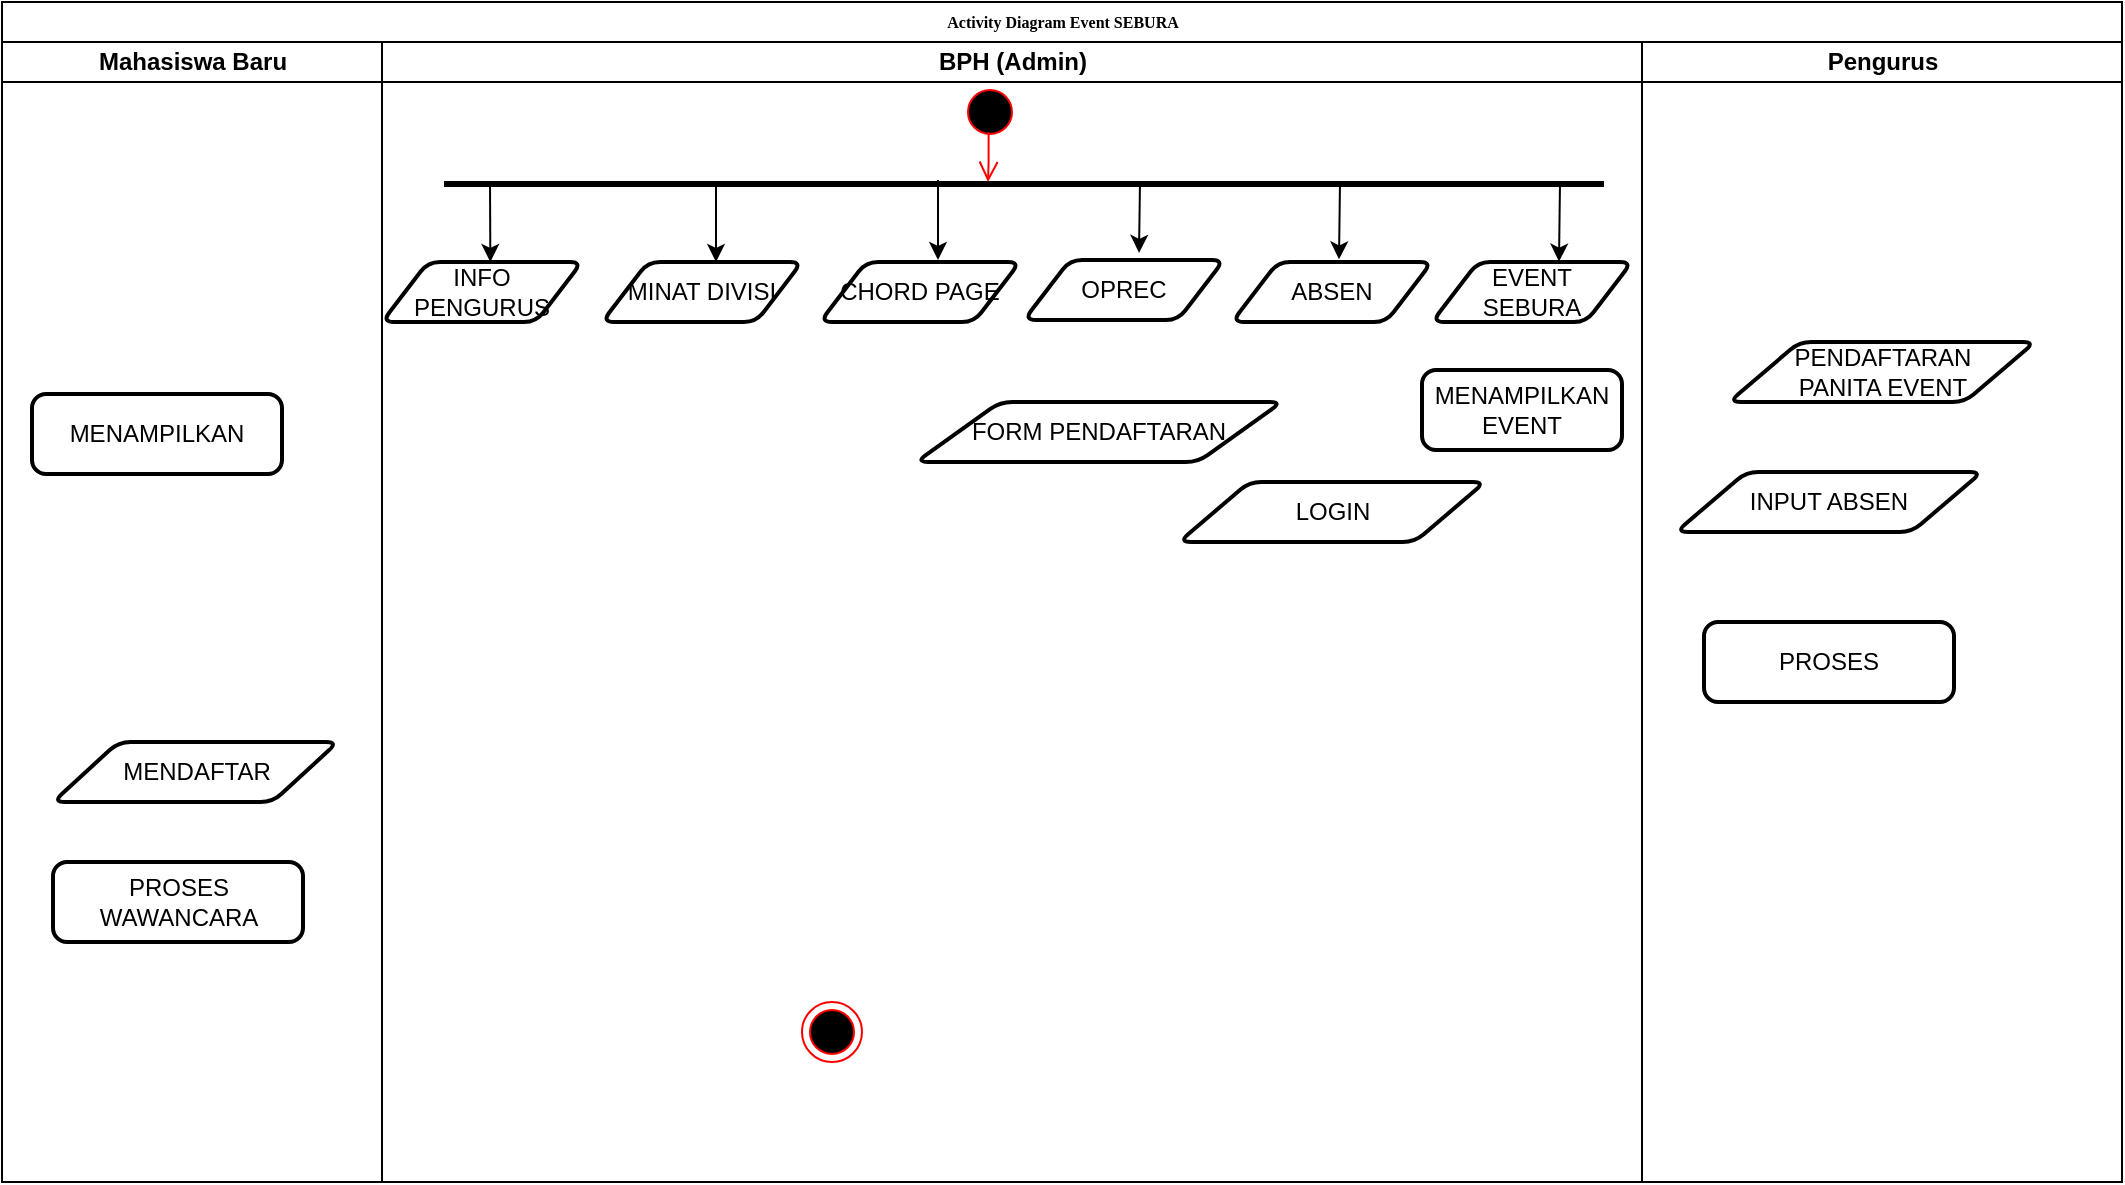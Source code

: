 <mxfile version="15.5.2" type="device"><diagram id="CDJQA_IXyTfpAcrFOWoj" name="Page-1"><mxGraphModel dx="1019" dy="1625" grid="1" gridSize="10" guides="1" tooltips="1" connect="1" arrows="1" fold="1" page="1" pageScale="1" pageWidth="827" pageHeight="1169" math="0" shadow="0"><root><mxCell id="0"/><mxCell id="1" parent="0"/><mxCell id="fl4o0_kNXIftKULDfH_l-1" value="Activity Diagram Event SEBURA" style="swimlane;html=1;childLayout=stackLayout;startSize=20;rounded=0;shadow=0;labelBackgroundColor=none;strokeWidth=1;fontFamily=Verdana;fontSize=8;align=center;" parent="1" vertex="1"><mxGeometry x="413" y="-70" width="1060" height="590" as="geometry"/></mxCell><mxCell id="fl4o0_kNXIftKULDfH_l-2" value="Mahasiswa Baru" style="swimlane;html=1;startSize=20;" parent="fl4o0_kNXIftKULDfH_l-1" vertex="1"><mxGeometry y="20" width="190" height="570" as="geometry"/></mxCell><mxCell id="fl4o0_kNXIftKULDfH_l-3" value="MENAMPILKAN" style="rounded=1;whiteSpace=wrap;html=1;absoluteArcSize=1;arcSize=14;strokeWidth=2;" parent="fl4o0_kNXIftKULDfH_l-2" vertex="1"><mxGeometry x="15" y="176" width="125" height="40" as="geometry"/></mxCell><mxCell id="fl4o0_kNXIftKULDfH_l-5" value="MENDAFTAR" style="shape=parallelogram;html=1;strokeWidth=2;perimeter=parallelogramPerimeter;whiteSpace=wrap;rounded=1;arcSize=12;size=0.23;" parent="fl4o0_kNXIftKULDfH_l-2" vertex="1"><mxGeometry x="25.5" y="350" width="142.5" height="30" as="geometry"/></mxCell><mxCell id="fl4o0_kNXIftKULDfH_l-6" value="PROSES&lt;br&gt;WAWANCARA" style="rounded=1;whiteSpace=wrap;html=1;absoluteArcSize=1;arcSize=14;strokeWidth=2;" parent="fl4o0_kNXIftKULDfH_l-2" vertex="1"><mxGeometry x="25.5" y="410" width="125" height="40" as="geometry"/></mxCell><mxCell id="fl4o0_kNXIftKULDfH_l-7" value="BPH (Admin)" style="swimlane;html=1;startSize=20;" parent="fl4o0_kNXIftKULDfH_l-1" vertex="1"><mxGeometry x="190" y="20" width="630" height="570" as="geometry"/></mxCell><mxCell id="fl4o0_kNXIftKULDfH_l-15" value="INFO PENGURUS" style="shape=parallelogram;html=1;strokeWidth=2;perimeter=parallelogramPerimeter;whiteSpace=wrap;rounded=1;arcSize=12;size=0.23;" parent="fl4o0_kNXIftKULDfH_l-7" vertex="1"><mxGeometry y="110" width="100" height="30" as="geometry"/></mxCell><mxCell id="fl4o0_kNXIftKULDfH_l-16" value="MINAT DIVISI" style="shape=parallelogram;html=1;strokeWidth=2;perimeter=parallelogramPerimeter;whiteSpace=wrap;rounded=1;arcSize=12;size=0.23;" parent="fl4o0_kNXIftKULDfH_l-7" vertex="1"><mxGeometry x="110" y="110" width="100" height="30" as="geometry"/></mxCell><mxCell id="fl4o0_kNXIftKULDfH_l-17" value="CHORD PAGE" style="shape=parallelogram;html=1;strokeWidth=2;perimeter=parallelogramPerimeter;whiteSpace=wrap;rounded=1;arcSize=12;size=0.23;" parent="fl4o0_kNXIftKULDfH_l-7" vertex="1"><mxGeometry x="219" y="110" width="100" height="30" as="geometry"/></mxCell><mxCell id="fl4o0_kNXIftKULDfH_l-19" value="OPREC" style="shape=parallelogram;html=1;strokeWidth=2;perimeter=parallelogramPerimeter;whiteSpace=wrap;rounded=1;arcSize=12;size=0.23;" parent="fl4o0_kNXIftKULDfH_l-7" vertex="1"><mxGeometry x="321" y="109" width="100" height="30" as="geometry"/></mxCell><mxCell id="fl4o0_kNXIftKULDfH_l-21" value="ABSEN" style="shape=parallelogram;html=1;strokeWidth=2;perimeter=parallelogramPerimeter;whiteSpace=wrap;rounded=1;arcSize=12;size=0.23;" parent="fl4o0_kNXIftKULDfH_l-7" vertex="1"><mxGeometry x="425" y="110" width="100" height="30" as="geometry"/></mxCell><mxCell id="fl4o0_kNXIftKULDfH_l-22" value="FORM PENDAFTARAN" style="shape=parallelogram;html=1;strokeWidth=2;perimeter=parallelogramPerimeter;whiteSpace=wrap;rounded=1;arcSize=12;size=0.23;" parent="fl4o0_kNXIftKULDfH_l-7" vertex="1"><mxGeometry x="267" y="180" width="183" height="30" as="geometry"/></mxCell><mxCell id="fl4o0_kNXIftKULDfH_l-25" value="EVENT &lt;br&gt;SEBURA" style="shape=parallelogram;html=1;strokeWidth=2;perimeter=parallelogramPerimeter;whiteSpace=wrap;rounded=1;arcSize=12;size=0.23;" parent="fl4o0_kNXIftKULDfH_l-7" vertex="1"><mxGeometry x="525" y="110" width="100" height="30" as="geometry"/></mxCell><mxCell id="fl4o0_kNXIftKULDfH_l-26" value="MENAMPILKAN&lt;br&gt;EVENT" style="rounded=1;whiteSpace=wrap;html=1;absoluteArcSize=1;arcSize=14;strokeWidth=2;" parent="fl4o0_kNXIftKULDfH_l-7" vertex="1"><mxGeometry x="520" y="164" width="100" height="40" as="geometry"/></mxCell><mxCell id="fl4o0_kNXIftKULDfH_l-27" value="LOGIN" style="shape=parallelogram;html=1;strokeWidth=2;perimeter=parallelogramPerimeter;whiteSpace=wrap;rounded=1;arcSize=12;size=0.23;" parent="fl4o0_kNXIftKULDfH_l-7" vertex="1"><mxGeometry x="398.5" y="220" width="153" height="30" as="geometry"/></mxCell><mxCell id="fl4o0_kNXIftKULDfH_l-43" value="" style="ellipse;html=1;shape=endState;fillColor=#000000;strokeColor=#ff0000;" parent="fl4o0_kNXIftKULDfH_l-7" vertex="1"><mxGeometry x="210" y="480" width="30" height="30" as="geometry"/></mxCell><mxCell id="fl4o0_kNXIftKULDfH_l-46" value="" style="ellipse;html=1;shape=startState;fillColor=#000000;strokeColor=#ff0000;" parent="fl4o0_kNXIftKULDfH_l-7" vertex="1"><mxGeometry x="289" y="20" width="30" height="30" as="geometry"/></mxCell><mxCell id="yxzr0gk5ikOXj2cuG0Sk-1" value="" style="endArrow=none;startArrow=none;endFill=0;startFill=0;endSize=8;html=1;verticalAlign=bottom;labelBackgroundColor=none;strokeWidth=3;rounded=0;" edge="1" parent="fl4o0_kNXIftKULDfH_l-7"><mxGeometry width="160" relative="1" as="geometry"><mxPoint x="31" y="71" as="sourcePoint"/><mxPoint x="611" y="71" as="targetPoint"/><Array as="points"><mxPoint x="301" y="71"/></Array></mxGeometry></mxCell><mxCell id="fl4o0_kNXIftKULDfH_l-28" value="Pengurus" style="swimlane;html=1;startSize=20;" parent="fl4o0_kNXIftKULDfH_l-1" vertex="1"><mxGeometry x="820" y="20" width="240" height="570" as="geometry"/></mxCell><mxCell id="fl4o0_kNXIftKULDfH_l-30" value="INPUT ABSEN" style="shape=parallelogram;html=1;strokeWidth=2;perimeter=parallelogramPerimeter;whiteSpace=wrap;rounded=1;arcSize=12;size=0.23;" parent="fl4o0_kNXIftKULDfH_l-28" vertex="1"><mxGeometry x="17" y="215" width="153" height="30" as="geometry"/></mxCell><mxCell id="fl4o0_kNXIftKULDfH_l-31" value="PROSES" style="rounded=1;whiteSpace=wrap;html=1;absoluteArcSize=1;arcSize=14;strokeWidth=2;" parent="fl4o0_kNXIftKULDfH_l-28" vertex="1"><mxGeometry x="31" y="290" width="125" height="40" as="geometry"/></mxCell><mxCell id="fl4o0_kNXIftKULDfH_l-33" value="PENDAFTARAN&lt;br&gt;PANITA EVENT" style="shape=parallelogram;html=1;strokeWidth=2;perimeter=parallelogramPerimeter;whiteSpace=wrap;rounded=1;arcSize=12;size=0.23;" parent="fl4o0_kNXIftKULDfH_l-28" vertex="1"><mxGeometry x="43.5" y="150" width="153" height="30" as="geometry"/></mxCell><mxCell id="fl4o0_kNXIftKULDfH_l-47" value="" style="edgeStyle=orthogonalEdgeStyle;html=1;verticalAlign=bottom;endArrow=open;endSize=8;strokeColor=#ff0000;rounded=0;exitX=0.477;exitY=0.838;exitDx=0;exitDy=0;exitPerimeter=0;" parent="1" source="fl4o0_kNXIftKULDfH_l-46" edge="1"><mxGeometry relative="1" as="geometry"><mxPoint x="906" y="20" as="targetPoint"/><Array as="points"><mxPoint x="906" y="10"/><mxPoint x="906" y="10"/><mxPoint x="906" y="20"/></Array></mxGeometry></mxCell><mxCell id="yxzr0gk5ikOXj2cuG0Sk-2" value="" style="endArrow=classic;html=1;rounded=0;" edge="1" parent="1"><mxGeometry width="50" height="50" relative="1" as="geometry"><mxPoint x="657" y="20" as="sourcePoint"/><mxPoint x="657.182" y="60" as="targetPoint"/></mxGeometry></mxCell><mxCell id="yxzr0gk5ikOXj2cuG0Sk-3" value="" style="endArrow=classic;html=1;rounded=0;entryX=0.67;entryY=0;entryDx=0;entryDy=0;entryPerimeter=0;" edge="1" parent="1"><mxGeometry width="50" height="50" relative="1" as="geometry"><mxPoint x="770" y="20" as="sourcePoint"/><mxPoint x="770" y="60" as="targetPoint"/></mxGeometry></mxCell><mxCell id="yxzr0gk5ikOXj2cuG0Sk-4" value="" style="endArrow=classic;html=1;rounded=0;entryX=0.5;entryY=0;entryDx=0;entryDy=0;" edge="1" parent="1"><mxGeometry width="50" height="50" relative="1" as="geometry"><mxPoint x="881" y="19" as="sourcePoint"/><mxPoint x="881" y="59" as="targetPoint"/></mxGeometry></mxCell><mxCell id="yxzr0gk5ikOXj2cuG0Sk-5" value="" style="endArrow=classic;html=1;rounded=0;entryX=0.575;entryY=-0.118;entryDx=0;entryDy=0;entryPerimeter=0;" edge="1" parent="1" target="fl4o0_kNXIftKULDfH_l-19"><mxGeometry width="50" height="50" relative="1" as="geometry"><mxPoint x="982" y="20" as="sourcePoint"/><mxPoint x="790" y="80" as="targetPoint"/></mxGeometry></mxCell><mxCell id="yxzr0gk5ikOXj2cuG0Sk-6" value="" style="endArrow=classic;html=1;rounded=0;entryX=0.635;entryY=-0.044;entryDx=0;entryDy=0;entryPerimeter=0;" edge="1" parent="1"><mxGeometry width="50" height="50" relative="1" as="geometry"><mxPoint x="1082" y="20" as="sourcePoint"/><mxPoint x="1081.5" y="58.68" as="targetPoint"/></mxGeometry></mxCell><mxCell id="yxzr0gk5ikOXj2cuG0Sk-7" value="" style="endArrow=classic;html=1;rounded=0;entryX=0.635;entryY=-0.007;entryDx=0;entryDy=0;entryPerimeter=0;" edge="1" parent="1" target="fl4o0_kNXIftKULDfH_l-25"><mxGeometry width="50" height="50" relative="1" as="geometry"><mxPoint x="1192" y="20" as="sourcePoint"/><mxPoint x="1091.5" y="68.68" as="targetPoint"/></mxGeometry></mxCell></root></mxGraphModel></diagram></mxfile>